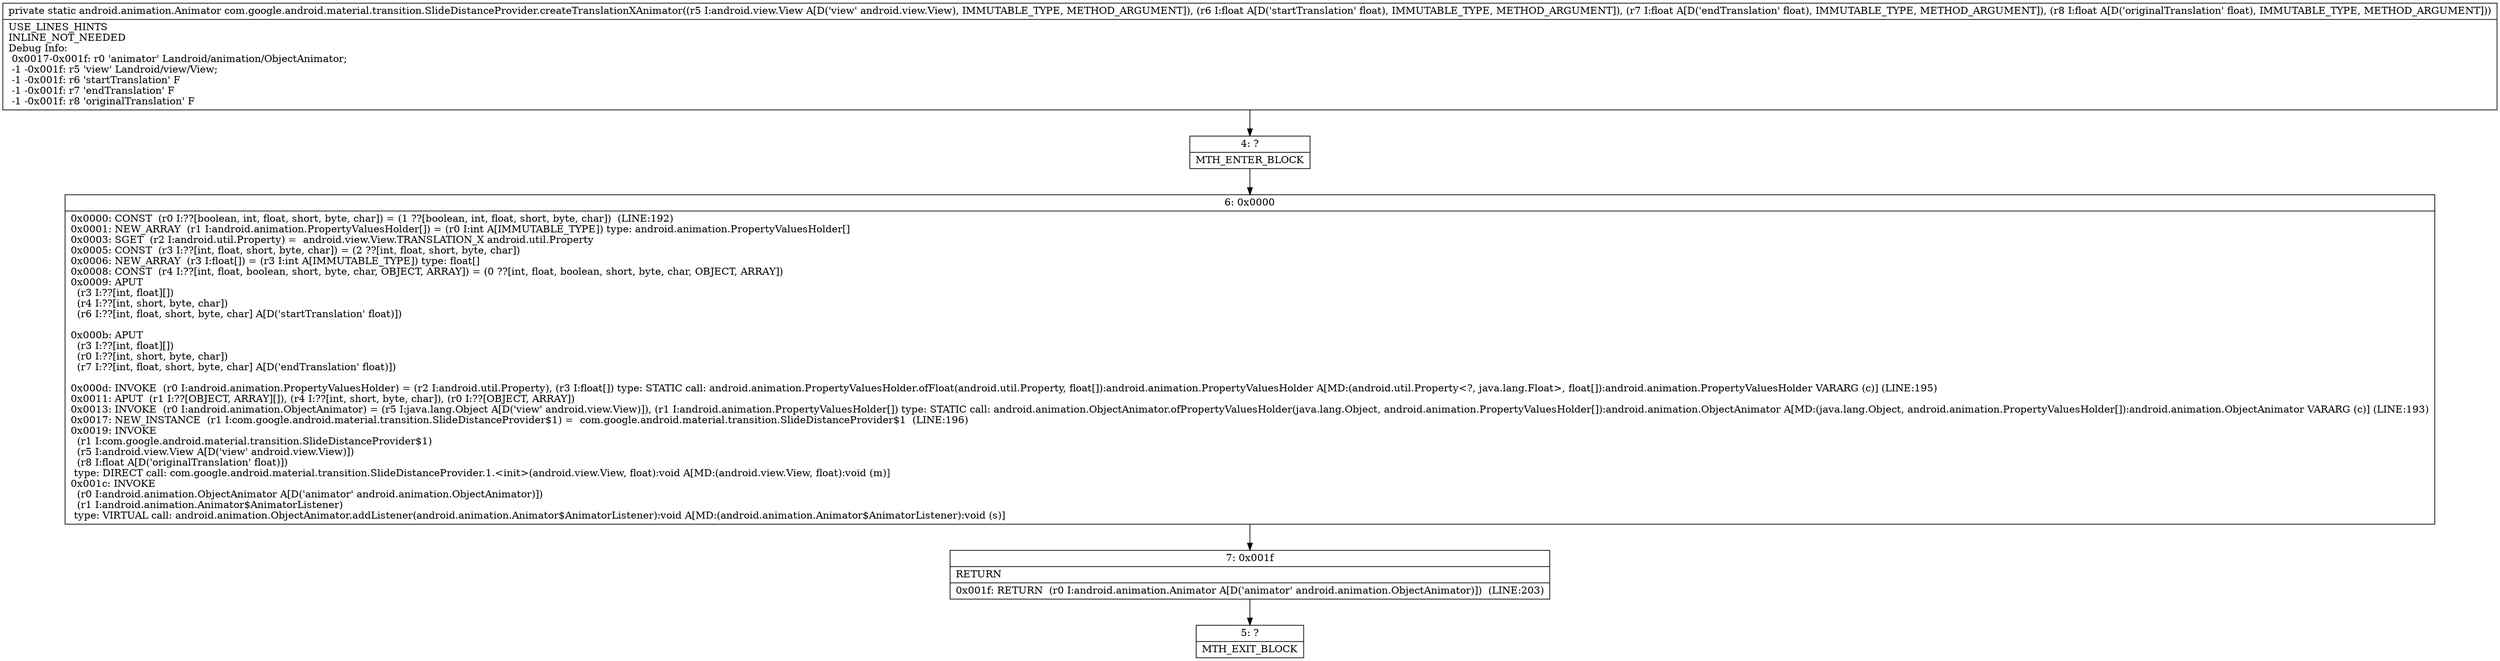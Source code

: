 digraph "CFG forcom.google.android.material.transition.SlideDistanceProvider.createTranslationXAnimator(Landroid\/view\/View;FFF)Landroid\/animation\/Animator;" {
Node_4 [shape=record,label="{4\:\ ?|MTH_ENTER_BLOCK\l}"];
Node_6 [shape=record,label="{6\:\ 0x0000|0x0000: CONST  (r0 I:??[boolean, int, float, short, byte, char]) = (1 ??[boolean, int, float, short, byte, char])  (LINE:192)\l0x0001: NEW_ARRAY  (r1 I:android.animation.PropertyValuesHolder[]) = (r0 I:int A[IMMUTABLE_TYPE]) type: android.animation.PropertyValuesHolder[] \l0x0003: SGET  (r2 I:android.util.Property) =  android.view.View.TRANSLATION_X android.util.Property \l0x0005: CONST  (r3 I:??[int, float, short, byte, char]) = (2 ??[int, float, short, byte, char]) \l0x0006: NEW_ARRAY  (r3 I:float[]) = (r3 I:int A[IMMUTABLE_TYPE]) type: float[] \l0x0008: CONST  (r4 I:??[int, float, boolean, short, byte, char, OBJECT, ARRAY]) = (0 ??[int, float, boolean, short, byte, char, OBJECT, ARRAY]) \l0x0009: APUT  \l  (r3 I:??[int, float][])\l  (r4 I:??[int, short, byte, char])\l  (r6 I:??[int, float, short, byte, char] A[D('startTranslation' float)])\l \l0x000b: APUT  \l  (r3 I:??[int, float][])\l  (r0 I:??[int, short, byte, char])\l  (r7 I:??[int, float, short, byte, char] A[D('endTranslation' float)])\l \l0x000d: INVOKE  (r0 I:android.animation.PropertyValuesHolder) = (r2 I:android.util.Property), (r3 I:float[]) type: STATIC call: android.animation.PropertyValuesHolder.ofFloat(android.util.Property, float[]):android.animation.PropertyValuesHolder A[MD:(android.util.Property\<?, java.lang.Float\>, float[]):android.animation.PropertyValuesHolder VARARG (c)] (LINE:195)\l0x0011: APUT  (r1 I:??[OBJECT, ARRAY][]), (r4 I:??[int, short, byte, char]), (r0 I:??[OBJECT, ARRAY]) \l0x0013: INVOKE  (r0 I:android.animation.ObjectAnimator) = (r5 I:java.lang.Object A[D('view' android.view.View)]), (r1 I:android.animation.PropertyValuesHolder[]) type: STATIC call: android.animation.ObjectAnimator.ofPropertyValuesHolder(java.lang.Object, android.animation.PropertyValuesHolder[]):android.animation.ObjectAnimator A[MD:(java.lang.Object, android.animation.PropertyValuesHolder[]):android.animation.ObjectAnimator VARARG (c)] (LINE:193)\l0x0017: NEW_INSTANCE  (r1 I:com.google.android.material.transition.SlideDistanceProvider$1) =  com.google.android.material.transition.SlideDistanceProvider$1  (LINE:196)\l0x0019: INVOKE  \l  (r1 I:com.google.android.material.transition.SlideDistanceProvider$1)\l  (r5 I:android.view.View A[D('view' android.view.View)])\l  (r8 I:float A[D('originalTranslation' float)])\l type: DIRECT call: com.google.android.material.transition.SlideDistanceProvider.1.\<init\>(android.view.View, float):void A[MD:(android.view.View, float):void (m)]\l0x001c: INVOKE  \l  (r0 I:android.animation.ObjectAnimator A[D('animator' android.animation.ObjectAnimator)])\l  (r1 I:android.animation.Animator$AnimatorListener)\l type: VIRTUAL call: android.animation.ObjectAnimator.addListener(android.animation.Animator$AnimatorListener):void A[MD:(android.animation.Animator$AnimatorListener):void (s)]\l}"];
Node_7 [shape=record,label="{7\:\ 0x001f|RETURN\l|0x001f: RETURN  (r0 I:android.animation.Animator A[D('animator' android.animation.ObjectAnimator)])  (LINE:203)\l}"];
Node_5 [shape=record,label="{5\:\ ?|MTH_EXIT_BLOCK\l}"];
MethodNode[shape=record,label="{private static android.animation.Animator com.google.android.material.transition.SlideDistanceProvider.createTranslationXAnimator((r5 I:android.view.View A[D('view' android.view.View), IMMUTABLE_TYPE, METHOD_ARGUMENT]), (r6 I:float A[D('startTranslation' float), IMMUTABLE_TYPE, METHOD_ARGUMENT]), (r7 I:float A[D('endTranslation' float), IMMUTABLE_TYPE, METHOD_ARGUMENT]), (r8 I:float A[D('originalTranslation' float), IMMUTABLE_TYPE, METHOD_ARGUMENT]))  | USE_LINES_HINTS\lINLINE_NOT_NEEDED\lDebug Info:\l  0x0017\-0x001f: r0 'animator' Landroid\/animation\/ObjectAnimator;\l  \-1 \-0x001f: r5 'view' Landroid\/view\/View;\l  \-1 \-0x001f: r6 'startTranslation' F\l  \-1 \-0x001f: r7 'endTranslation' F\l  \-1 \-0x001f: r8 'originalTranslation' F\l}"];
MethodNode -> Node_4;Node_4 -> Node_6;
Node_6 -> Node_7;
Node_7 -> Node_5;
}

